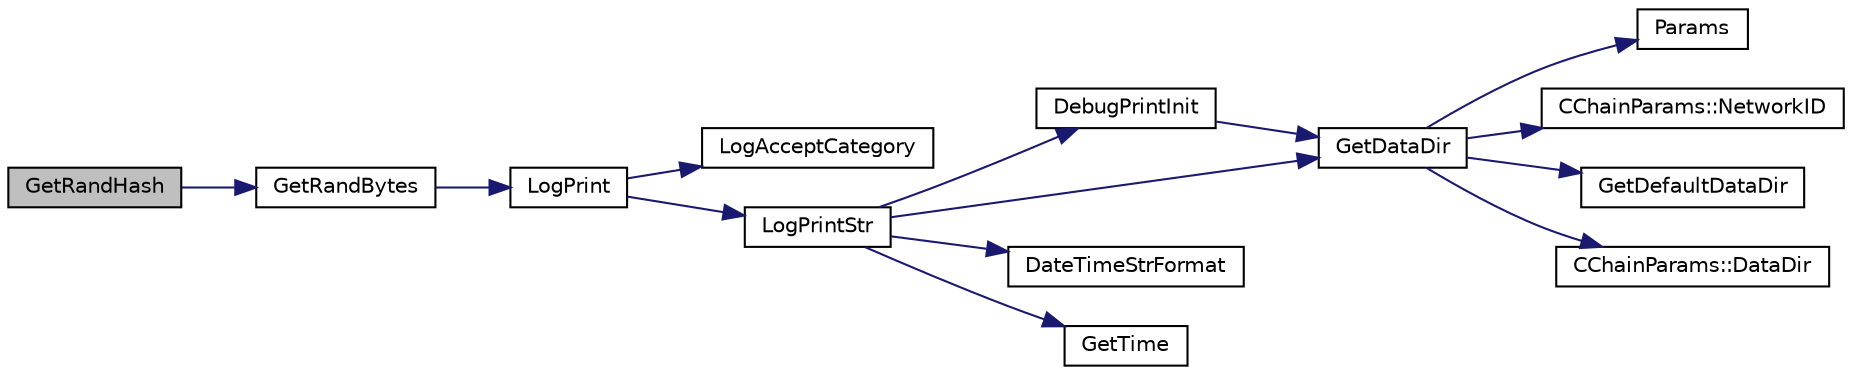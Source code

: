digraph "GetRandHash"
{
  edge [fontname="Helvetica",fontsize="10",labelfontname="Helvetica",labelfontsize="10"];
  node [fontname="Helvetica",fontsize="10",shape=record];
  rankdir="LR";
  Node3393 [label="GetRandHash",height=0.2,width=0.4,color="black", fillcolor="grey75", style="filled", fontcolor="black"];
  Node3393 -> Node3394 [color="midnightblue",fontsize="10",style="solid",fontname="Helvetica"];
  Node3394 [label="GetRandBytes",height=0.2,width=0.4,color="black", fillcolor="white", style="filled",URL="$df/d2d/util_8cpp.html#acf52c2aa8213c7b15e26594a2264ed8a"];
  Node3394 -> Node3395 [color="midnightblue",fontsize="10",style="solid",fontname="Helvetica"];
  Node3395 [label="LogPrint",height=0.2,width=0.4,color="black", fillcolor="white", style="filled",URL="$d8/d3c/util_8h.html#aab1f837a2366f424bdc996fdf6352171"];
  Node3395 -> Node3396 [color="midnightblue",fontsize="10",style="solid",fontname="Helvetica"];
  Node3396 [label="LogAcceptCategory",height=0.2,width=0.4,color="black", fillcolor="white", style="filled",URL="$d8/d3c/util_8h.html#a343d2a13efe00125f78d25dafb0a8d98"];
  Node3395 -> Node3397 [color="midnightblue",fontsize="10",style="solid",fontname="Helvetica"];
  Node3397 [label="LogPrintStr",height=0.2,width=0.4,color="black", fillcolor="white", style="filled",URL="$d8/d3c/util_8h.html#afd4c3002b2797c0560adddb6af3ca1da"];
  Node3397 -> Node3398 [color="midnightblue",fontsize="10",style="solid",fontname="Helvetica"];
  Node3398 [label="DebugPrintInit",height=0.2,width=0.4,color="black", fillcolor="white", style="filled",URL="$df/d2d/util_8cpp.html#a751ff5f21d880737811136b5e0bcea12"];
  Node3398 -> Node3399 [color="midnightblue",fontsize="10",style="solid",fontname="Helvetica"];
  Node3399 [label="GetDataDir",height=0.2,width=0.4,color="black", fillcolor="white", style="filled",URL="$df/d2d/util_8cpp.html#ab83866a054745d4b30a3948a1b44beba"];
  Node3399 -> Node3400 [color="midnightblue",fontsize="10",style="solid",fontname="Helvetica"];
  Node3400 [label="Params",height=0.2,width=0.4,color="black", fillcolor="white", style="filled",URL="$df/dbf/chainparams_8cpp.html#ace5c5b706d71a324a417dd2db394fd4a",tooltip="Return the currently selected parameters. "];
  Node3399 -> Node3401 [color="midnightblue",fontsize="10",style="solid",fontname="Helvetica"];
  Node3401 [label="CChainParams::NetworkID",height=0.2,width=0.4,color="black", fillcolor="white", style="filled",URL="$d1/d4f/class_c_chain_params.html#a90dc493ec0c0325c98c3ac06eb99862b"];
  Node3399 -> Node3402 [color="midnightblue",fontsize="10",style="solid",fontname="Helvetica"];
  Node3402 [label="GetDefaultDataDir",height=0.2,width=0.4,color="black", fillcolor="white", style="filled",URL="$df/d2d/util_8cpp.html#ab272995de020a3bcbf743be630e485c6"];
  Node3399 -> Node3403 [color="midnightblue",fontsize="10",style="solid",fontname="Helvetica"];
  Node3403 [label="CChainParams::DataDir",height=0.2,width=0.4,color="black", fillcolor="white", style="filled",URL="$d1/d4f/class_c_chain_params.html#a959488b5d8e6fe62857940b831d73a78"];
  Node3397 -> Node3399 [color="midnightblue",fontsize="10",style="solid",fontname="Helvetica"];
  Node3397 -> Node3404 [color="midnightblue",fontsize="10",style="solid",fontname="Helvetica"];
  Node3404 [label="DateTimeStrFormat",height=0.2,width=0.4,color="black", fillcolor="white", style="filled",URL="$df/d2d/util_8cpp.html#a749bc6776c8ec72d7c5e4dea56aee415"];
  Node3397 -> Node3405 [color="midnightblue",fontsize="10",style="solid",fontname="Helvetica"];
  Node3405 [label="GetTime",height=0.2,width=0.4,color="black", fillcolor="white", style="filled",URL="$df/d2d/util_8cpp.html#a46fac5fba8ba905b5f9acb364f5d8c6f"];
}
